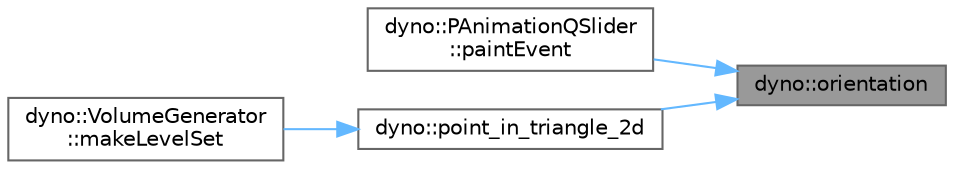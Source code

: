 digraph "dyno::orientation"
{
 // LATEX_PDF_SIZE
  bgcolor="transparent";
  edge [fontname=Helvetica,fontsize=10,labelfontname=Helvetica,labelfontsize=10];
  node [fontname=Helvetica,fontsize=10,shape=box,height=0.2,width=0.4];
  rankdir="RL";
  Node1 [id="Node000001",label="dyno::orientation",height=0.2,width=0.4,color="gray40", fillcolor="grey60", style="filled", fontcolor="black",tooltip=" "];
  Node1 -> Node2 [id="edge1_Node000001_Node000002",dir="back",color="steelblue1",style="solid",tooltip=" "];
  Node2 [id="Node000002",label="dyno::PAnimationQSlider\l::paintEvent",height=0.2,width=0.4,color="grey40", fillcolor="white", style="filled",URL="$classdyno_1_1_p_animation_q_slider.html#a32e4a8a9dcffdfb5f582ee793233679a",tooltip=" "];
  Node1 -> Node3 [id="edge2_Node000001_Node000003",dir="back",color="steelblue1",style="solid",tooltip=" "];
  Node3 [id="Node000003",label="dyno::point_in_triangle_2d",height=0.2,width=0.4,color="grey40", fillcolor="white", style="filled",URL="$namespacedyno.html#a3819361c7504d9037e21419bd3fa7658",tooltip=" "];
  Node3 -> Node4 [id="edge3_Node000003_Node000004",dir="back",color="steelblue1",style="solid",tooltip=" "];
  Node4 [id="Node000004",label="dyno::VolumeGenerator\l::makeLevelSet",height=0.2,width=0.4,color="grey40", fillcolor="white", style="filled",URL="$classdyno_1_1_volume_generator.html#a26464f9cf37233f8993d7f79530a1355",tooltip=" "];
}
